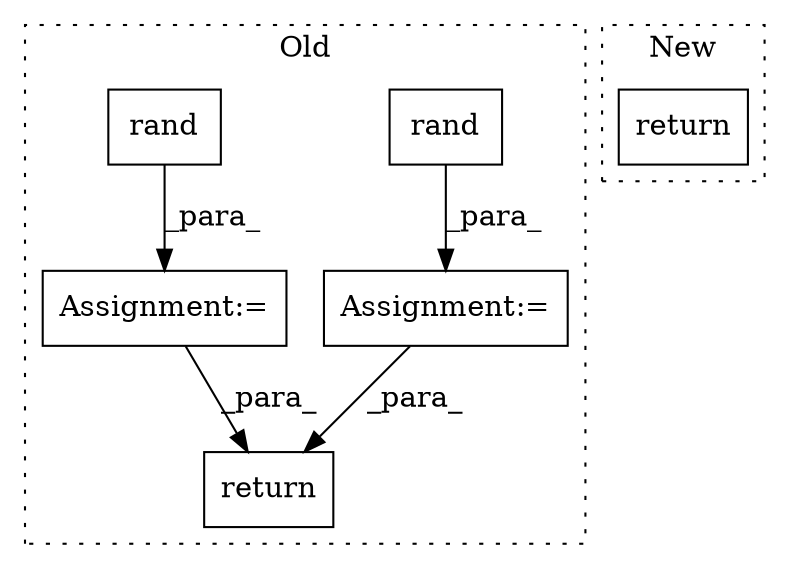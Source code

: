 digraph G {
subgraph cluster0 {
1 [label="rand" a="32" s="672,686" l="5,1" shape="box"];
3 [label="Assignment:=" a="7" s="665" l="1" shape="box"];
4 [label="return" a="41" s="693" l="7" shape="box"];
5 [label="Assignment:=" a="7" s="632" l="1" shape="box"];
6 [label="rand" a="32" s="639,653" l="5,1" shape="box"];
label = "Old";
style="dotted";
}
subgraph cluster1 {
2 [label="return" a="41" s="1065" l="12" shape="box"];
label = "New";
style="dotted";
}
1 -> 3 [label="_para_"];
3 -> 4 [label="_para_"];
5 -> 4 [label="_para_"];
6 -> 5 [label="_para_"];
}